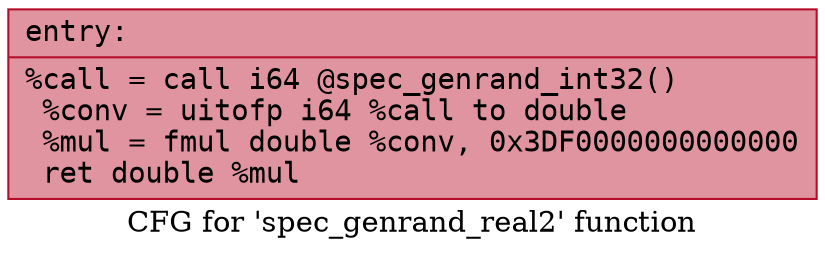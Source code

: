 digraph "CFG for 'spec_genrand_real2' function" {
	label="CFG for 'spec_genrand_real2' function";

	Node0x5614a63e9280 [shape=record,color="#b70d28ff", style=filled, fillcolor="#b70d2870" fontname="Courier",label="{entry:\l|  %call = call i64 @spec_genrand_int32()\l  %conv = uitofp i64 %call to double\l  %mul = fmul double %conv, 0x3DF0000000000000\l  ret double %mul\l}"];
}
